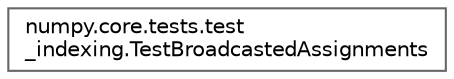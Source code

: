 digraph "Graphical Class Hierarchy"
{
 // LATEX_PDF_SIZE
  bgcolor="transparent";
  edge [fontname=Helvetica,fontsize=10,labelfontname=Helvetica,labelfontsize=10];
  node [fontname=Helvetica,fontsize=10,shape=box,height=0.2,width=0.4];
  rankdir="LR";
  Node0 [id="Node000000",label="numpy.core.tests.test\l_indexing.TestBroadcastedAssignments",height=0.2,width=0.4,color="grey40", fillcolor="white", style="filled",URL="$d2/d67/classnumpy_1_1core_1_1tests_1_1test__indexing_1_1TestBroadcastedAssignments.html",tooltip=" "];
}
